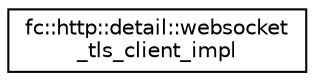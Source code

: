 digraph "Graphical Class Hierarchy"
{
  edge [fontname="Helvetica",fontsize="10",labelfontname="Helvetica",labelfontsize="10"];
  node [fontname="Helvetica",fontsize="10",shape=record];
  rankdir="LR";
  Node0 [label="fc::http::detail::websocket\l_tls_client_impl",height=0.2,width=0.4,color="black", fillcolor="white", style="filled",URL="$classfc_1_1http_1_1detail_1_1websocket__tls__client__impl.html"];
}
